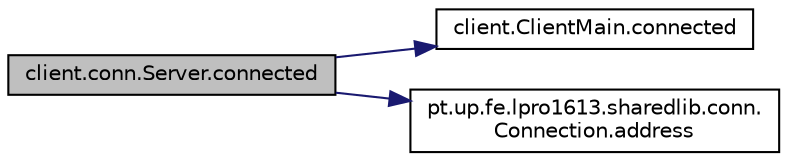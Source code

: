 digraph "client.conn.Server.connected"
{
  edge [fontname="Helvetica",fontsize="10",labelfontname="Helvetica",labelfontsize="10"];
  node [fontname="Helvetica",fontsize="10",shape=record];
  rankdir="LR";
  Node17 [label="client.conn.Server.connected",height=0.2,width=0.4,color="black", fillcolor="grey75", style="filled", fontcolor="black"];
  Node17 -> Node18 [color="midnightblue",fontsize="10",style="solid",fontname="Helvetica"];
  Node18 [label="client.ClientMain.connected",height=0.2,width=0.4,color="black", fillcolor="white", style="filled",URL="$classclient_1_1_client_main.html#a37085a4271a663544855402f2892fb51"];
  Node17 -> Node19 [color="midnightblue",fontsize="10",style="solid",fontname="Helvetica"];
  Node19 [label="pt.up.fe.lpro1613.sharedlib.conn.\lConnection.address",height=0.2,width=0.4,color="black", fillcolor="white", style="filled",URL="$classpt_1_1up_1_1fe_1_1lpro1613_1_1sharedlib_1_1conn_1_1_connection.html#a58903a343693acbe946d4ad23eb29bd4"];
}
